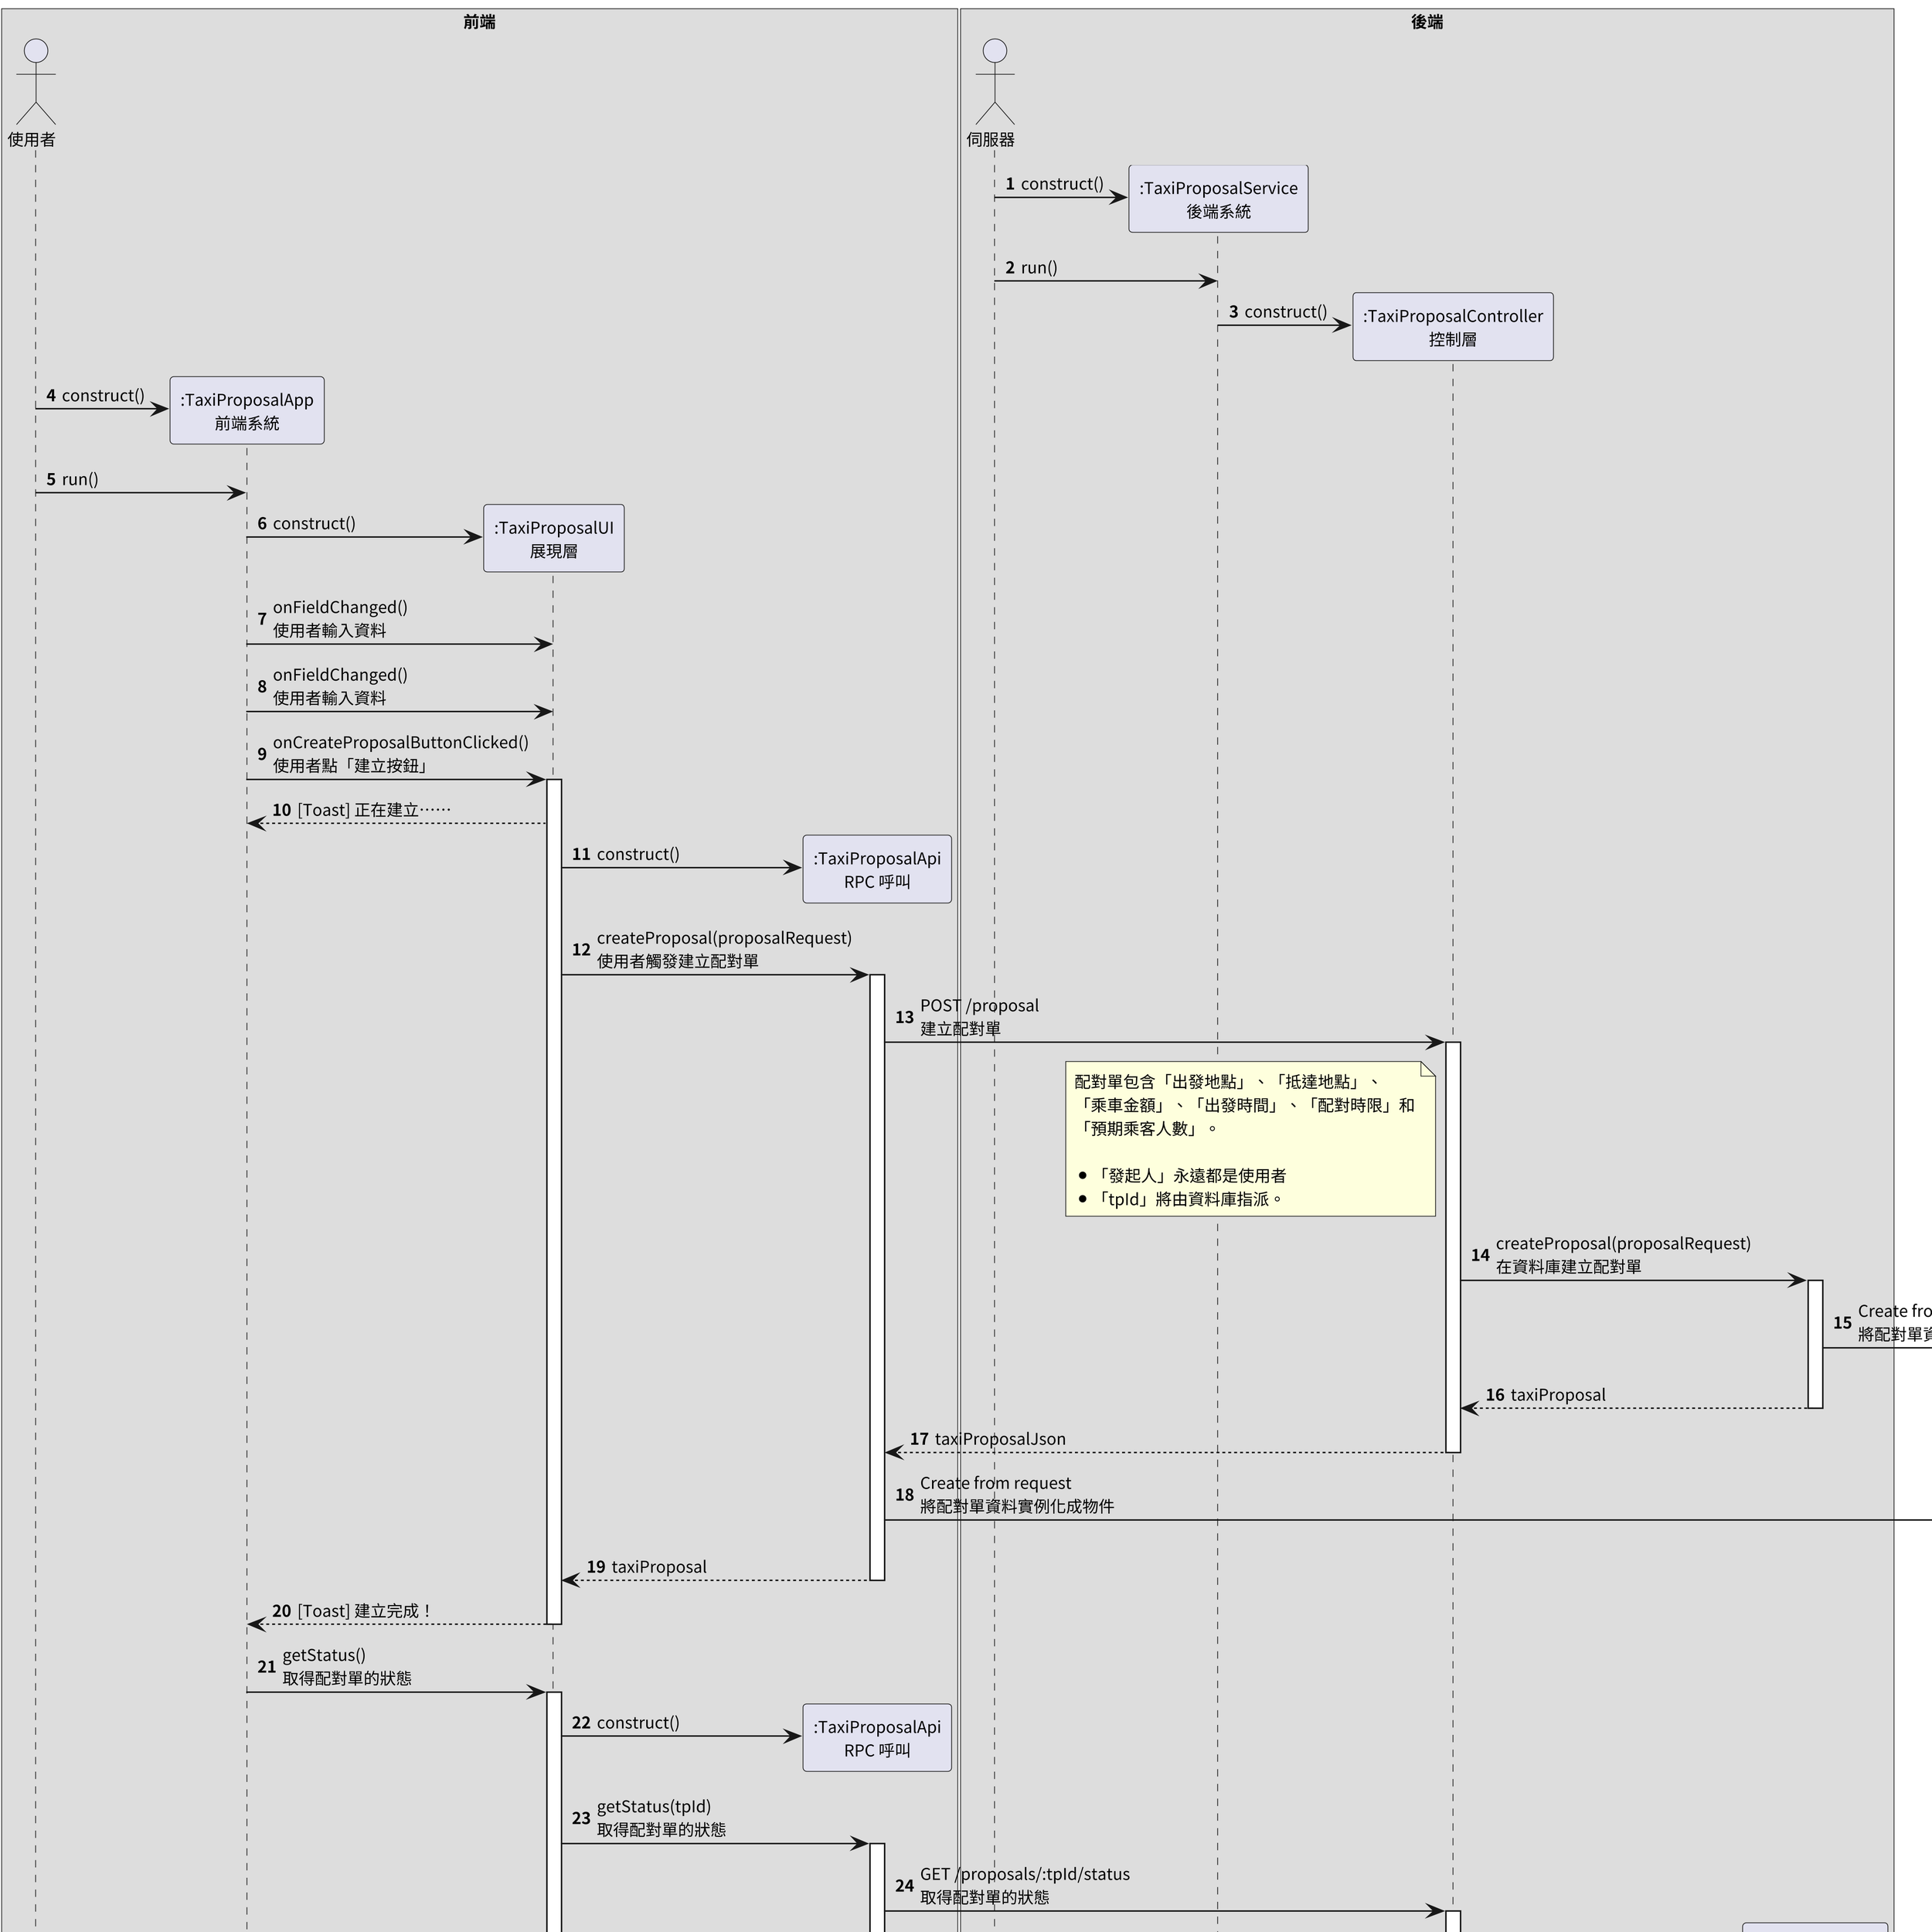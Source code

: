 @startuml TaxiProposal

autonumber
skinparam dpi 300
skinparam linetype ortho
skinparam defaultFontSize 11
skinparam defaultFontName "Noto Sans CJK TC"

box 前端
actor Requester as "使用者"

participant TaxiProposalApp as ":TaxiProposalApp\n前端系統"
participant TaxiProposalUI as ":TaxiProposalUI\n展現層"
participant TaxiProposalApi as ":TaxiProposalApi\nRPC 呼叫"
end box

box 後端
actor Server as "伺服器"

participant TaxiProposalService as ":TaxiProposalService\n後端系統"
participant TaxiProposalController as ":TaxiProposalController\n控制層"
participant TaxiProposal as ":TaxiProposal\n資料模型"
participant TaxiProposalDb as ":TaxiProposalDb\n資料庫"
end box

participant TaxiProposal as ":TaxiProposal\n資料模型"

Server -> TaxiProposalService **: construct()
Server -> TaxiProposalService: run()
TaxiProposalService -> TaxiProposalController **: construct()

Requester -> TaxiProposalApp **: construct()
Requester -> TaxiProposalApp: run()

TaxiProposalApp -> TaxiProposalUI **: construct()
TaxiProposalApp -> TaxiProposalUI: onFieldChanged()\n使用者輸入資料
TaxiProposalApp -> TaxiProposalUI: onFieldChanged()\n使用者輸入資料
TaxiProposalApp -> TaxiProposalUI ++: onCreateProposalButtonClicked()\n使用者點「建立按鈕」
TaxiProposalApp <-- TaxiProposalUI: [Toast] 正在建立⋯⋯

TaxiProposalUI -> TaxiProposalApi **: construct()
TaxiProposalUI -> TaxiProposalApi ++: createProposal(proposalRequest)\n使用者觸發建立配對單
TaxiProposalApi -> TaxiProposalController ++: POST /proposal\n建立配對單
note left of TaxiProposalController
    配對單包含「出發地點」、「抵達地點」、
    「乘車金額」、「出發時間」、「配對時限」和
    「預期乘客人數」。

    * 「發起人」永遠都是使用者
    * 「tpId」將由資料庫指派。
end note

TaxiProposalController -> TaxiProposalDb ++: createProposal(proposalRequest)\n在資料庫建立配對單
TaxiProposalDb -> TaxiProposal **: Create from request\n將配對單資料實例化成物件
return taxiProposal
return taxiProposalJson
TaxiProposalApi -> TaxiProposal **: Create from request\n將配對單資料實例化成物件
return taxiProposal

return [Toast] 建立完成！

TaxiProposalApp -> TaxiProposalUI ++: getStatus()\n取得配對單的狀態

TaxiProposalUI -> TaxiProposalApi **: construct()
TaxiProposalUI -> TaxiProposalApi ++: getStatus(tpId)\n取得配對單的狀態

TaxiProposalApi -> TaxiProposalController ++: GET /proposals/:tpId/status\n取得配對單的狀態

TaxiProposalController -> TaxiProposalDb **: construct()
TaxiProposalController -> TaxiProposalDb ++: findProposal(tpId)\n在資料庫尋找配對單

break 沒有這個 ID 的配對單
    autonumber stop
    TaxiProposalController <-- TaxiProposalDb: null\n回傳空值
    TaxiProposalApi <-- TaxiProposalController: ""404 Not Found""
    TaxiProposalUI <-- TaxiProposalApi: null\n回傳空值
    TaxiProposalApp <-- TaxiProposalUI: [Popover] 沒有這個配對單
end

newpage

autonumber resume

TaxiProposalDb --> TaxiProposal **: Create from request\n將配對單資料實例化成物件
return taxiProposal

TaxiProposalController -> TaxiProposal ++: getStatus()\n取得配對單物件的狀態

alt this.finished == true 完成配對
    TaxiProposalController <-- TaxiProposal: status: TaxiProposalStatus.Finished 配對單完成
else this.passengers.count() >= this.expectedPassengers 人數到齊
    TaxiProposalController <-- TaxiProposal: status: TaxiProposalStatus.Matched 配對成功
else this.pairBefore < now || this.departAt < now 配對或出發時間到
    TaxiProposalController <-- TaxiProposal: status: TaxiProposalStatus.Unmatched 配對失敗
else 時間還沒到，人還沒到齊
    TaxiProposalController <-- TaxiProposal --: status: TaxiProposalStatus.Waiting 等待配對
end

return ""{"status": status}""
return status

alt status == TaxiProposalStatus.Finished 配對單完成
    TaxiProposalApp <-- TaxiProposalUI: status = "配對單已完成"
else status == TaxiProposalStatus.Matched 配對成功
    TaxiProposalApp <-- TaxiProposalUI: status = "配對成功"
else status == TaxiProposalStatus.Unmatched 配對失敗
    TaxiProposalApp <-- TaxiProposalUI: status = "配對失敗"
else status == TaxiProposalStatus.Waiting 等待配對
    TaxiProposalApp <-- TaxiProposalUI --: status = "等待配對"
end

TaxiProposalApp -> TaxiProposalUI ++: getFailReason()\n取得配對失敗原因

TaxiProposalUI -> TaxiProposalApi **: construct()
TaxiProposalUI -> TaxiProposalApi ++: getFailReason(tpId)\n取得配對失敗原因
TaxiProposalApi -> TaxiProposalController ++: GET /proposals/:tpId/failReason\n取得配對失敗原因

TaxiProposalController -> TaxiProposalDb ++: findProposal(tpId)\n在資料庫尋找配對單

break 沒有這個 ID 的配對單
    autonumber stop
    TaxiProposalController <-- TaxiProposalDb: null\n回傳空值
    TaxiProposalApi <-- TaxiProposalController: ""404 Not Found""
    TaxiProposalUI <-- TaxiProposalApi: ""\n回傳空白字串
    TaxiProposalApp <-- TaxiProposalUI: [Popover] 沒有這個配對單
end

autonumber resume

TaxiProposalDb --> TaxiProposal **: Create from query result\n將配對單資料實例化成物件
return taxiProposal

TaxiProposalController -> TaxiProposal ++: getFailReason()\n取得配對失敗原因

alt this.finished == true 完成配對
    TaxiProposalController <-- TaxiProposal: ""\n回傳空白字串
else this.passengers.count() >= this.expectedPassengers 人數到齊
    TaxiProposalController <-- TaxiProposal: ""PAIR_FULL""\n回傳人數已滿
else this.pairBefore < now || this.departAt < now 配對或出發時間到
    TaxiProposalController <-- TaxiProposal: ""PAIR_EXPIRED""\n回傳配對時間已過
else 時間還沒到，人還沒到齊
    TaxiProposalController <-- TaxiProposal --: ""\n回傳空白字串
end

return ""{"reason": reason}""
return reason

newpage

alt reason == "" 配對單完成
    TaxiProposalApp <-- TaxiProposalUI: reason = ""
else reason == ""PAIR_FULL"" 人數已滿
    TaxiProposalApp <-- TaxiProposalUI: reason = "人數已滿"
else reason == ""PAIR_EXPIRED"" 配對時間已過
    TaxiProposalApp <-- TaxiProposalUI: reason = "配對時間已過"
else reason == "" 等待配對
    TaxiProposalApp <-- TaxiProposalUI --: reason = ""
end
TaxiProposalApp -> TaxiProposalUI ++: onFinishButtonClicked(tpId)\n點選 [完成配對] 按鈕

TaxiProposalUI -> TaxiProposalApi **: construct()
TaxiProposalUI -> TaxiProposalApi ++: finish(tpId)\n完成配對

TaxiProposalApi -> TaxiProposalController ++: POST /proposals/:tpId/finish\n完成配對

TaxiProposalController -> TaxiProposalDb ++: updateProposal(tpId, finish=true)\n在資料庫更新配對單，將 finish 設為 true

break 沒有這個 ID 的配對單
    TaxiProposalController <-- TaxiProposalDb: NoEntityException\n沒有這個配對單
    TaxiProposalApi <-- TaxiProposalController: ""404 Not Found""
    TaxiProposalUI <-- TaxiProposalApi: NoProposalException\n沒有這個配對單
    TaxiProposalApp <-- TaxiProposalUI: [Popover] 沒有這個配對單
end

return OK
return ""{"succeed": true}""
return OK
return [Toast] 完成配對！

@enduml
